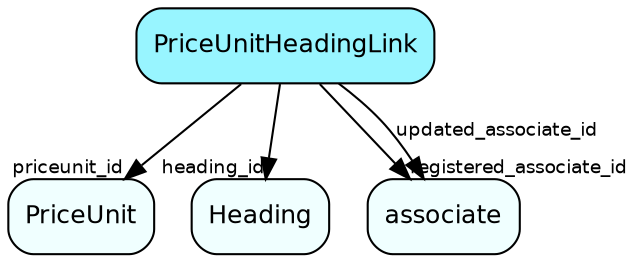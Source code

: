 digraph PriceUnitHeadingLink  {
node [shape = box style="rounded, filled" fontname = "Helvetica" fontsize = "12" ]
edge [fontname = "Helvetica" fontsize = "9"]

PriceUnitHeadingLink[fillcolor = "cadetblue1"]
PriceUnit[fillcolor = "azure1"]
Heading[fillcolor = "azure1"]
associate[fillcolor = "azure1"]
PriceUnitHeadingLink -> PriceUnit [headlabel = "priceunit_id"]
PriceUnitHeadingLink -> Heading [headlabel = "heading_id"]
PriceUnitHeadingLink -> associate [headlabel = "registered_associate_id"]
PriceUnitHeadingLink -> associate [label = "updated_associate_id"]
}

